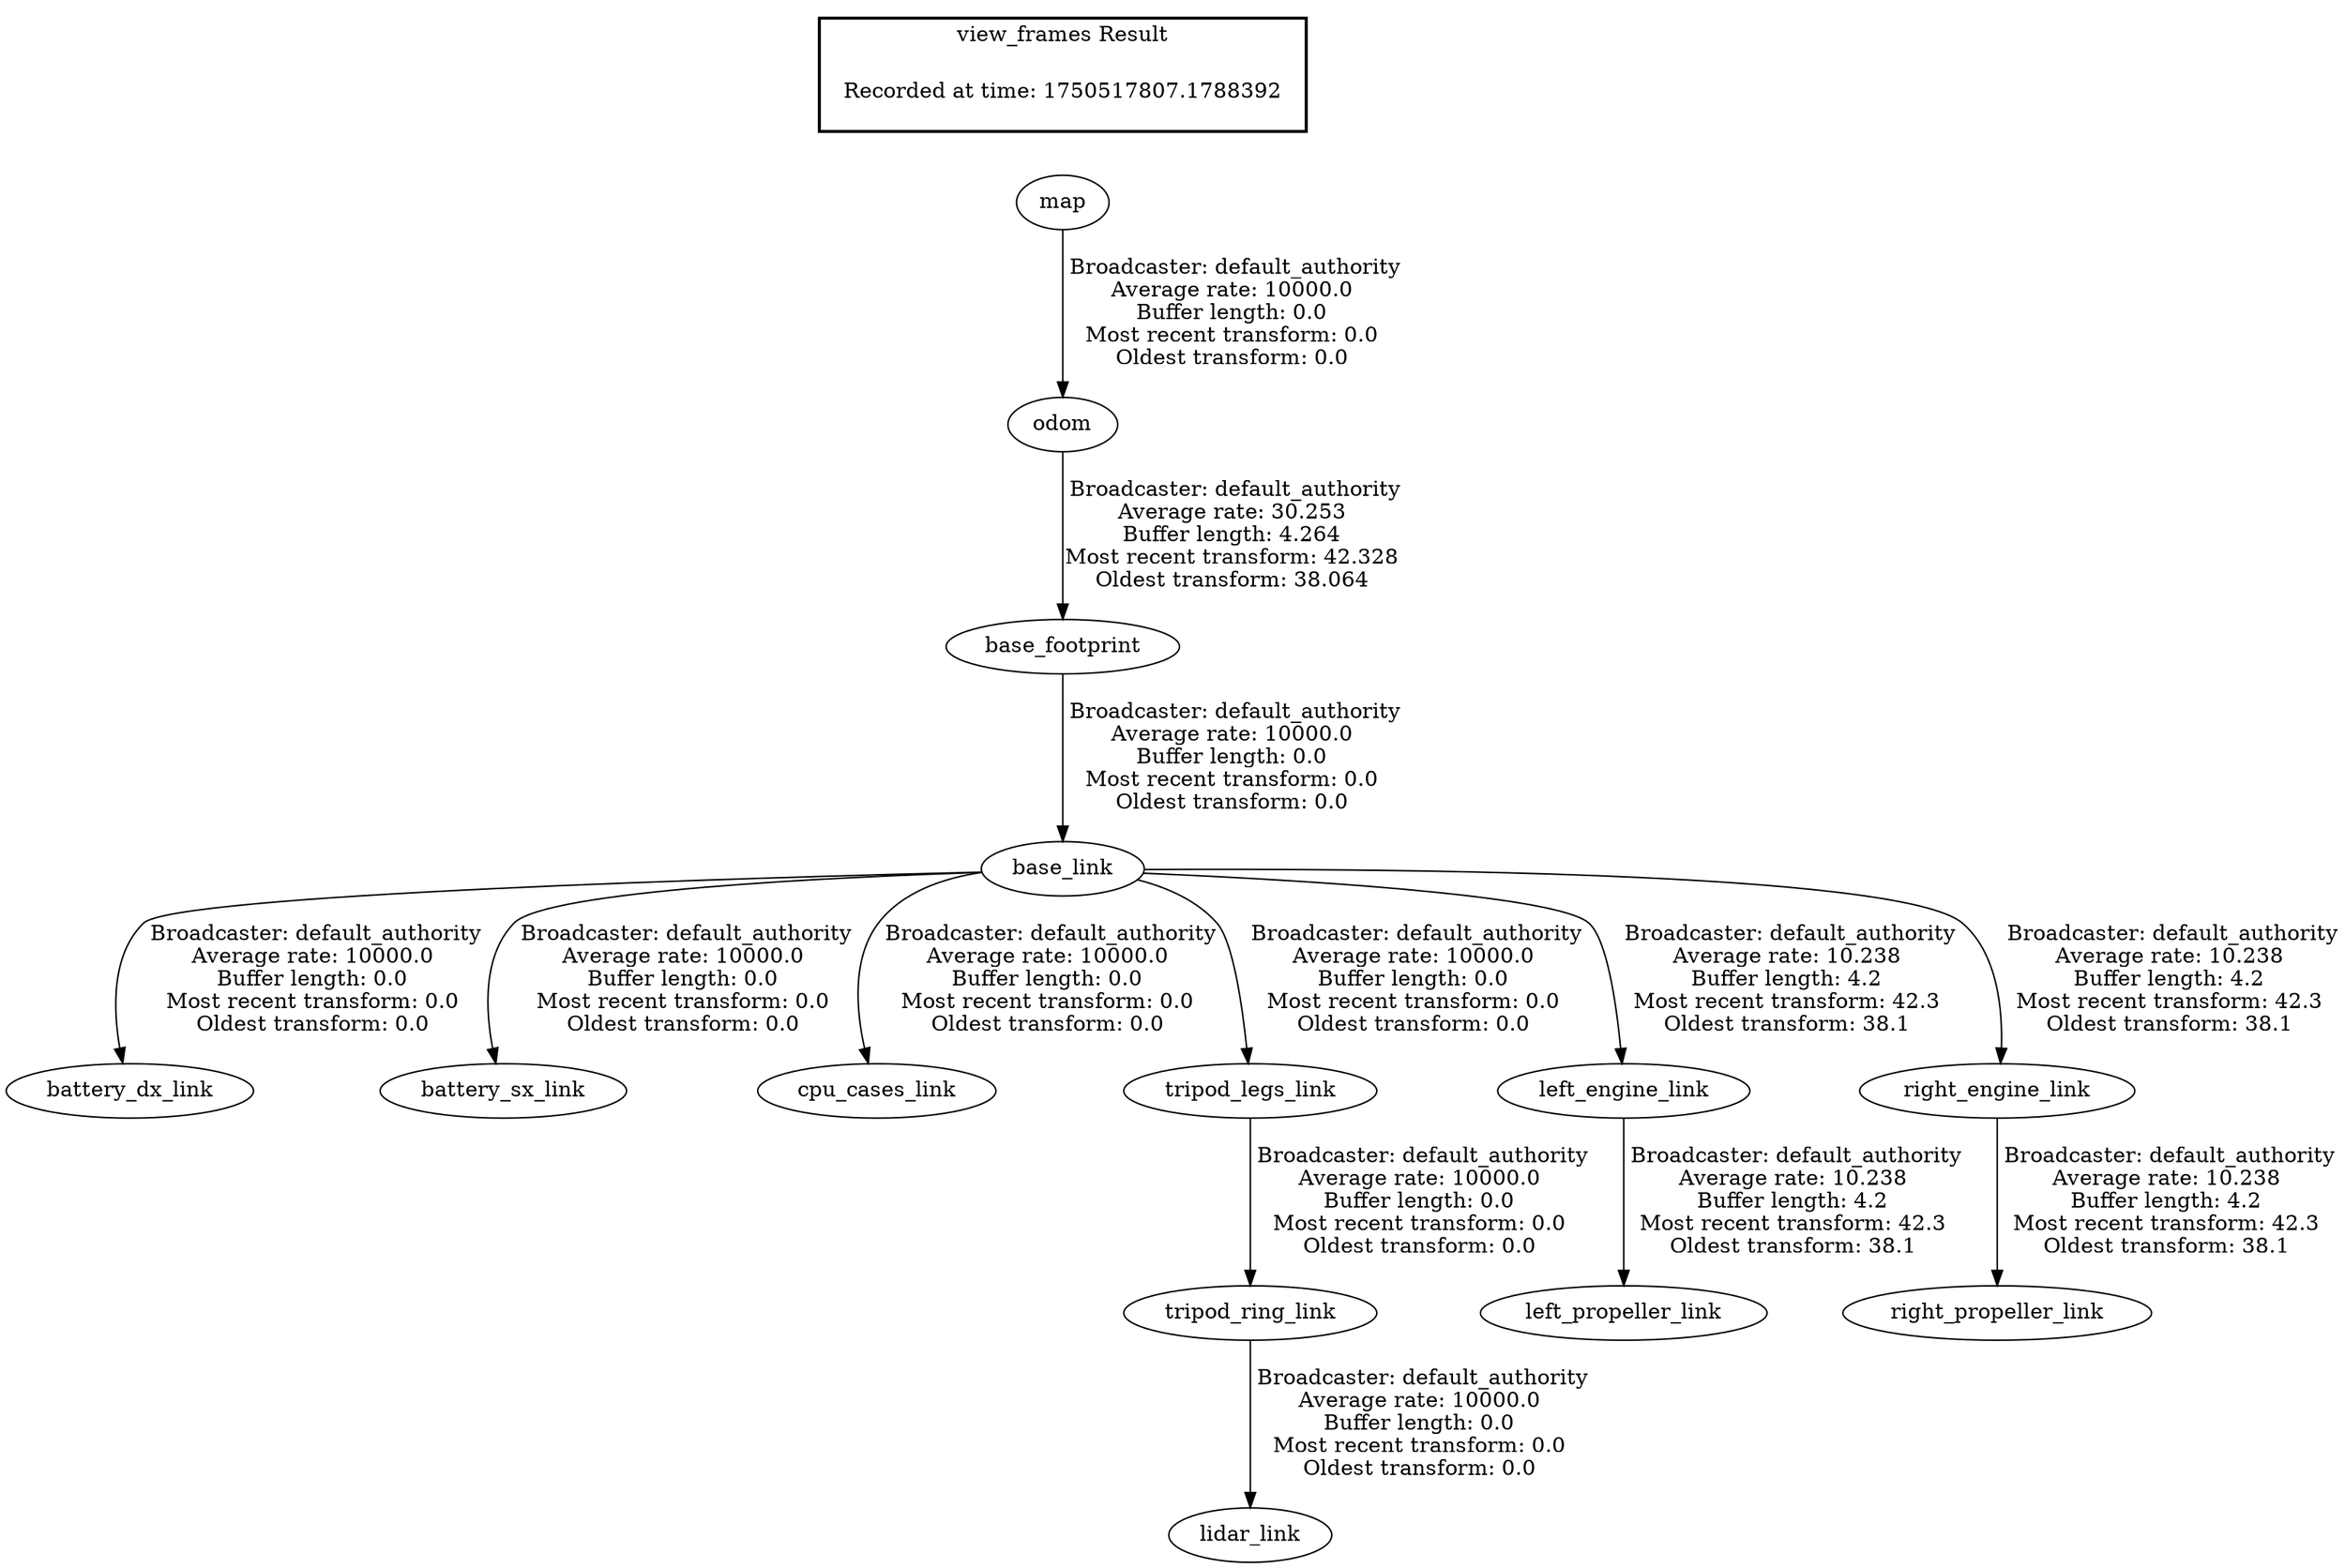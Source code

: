 digraph G {
"odom" -> "base_footprint"[label=" Broadcaster: default_authority\nAverage rate: 30.253\nBuffer length: 4.264\nMost recent transform: 42.328\nOldest transform: 38.064\n"];
"map" -> "odom"[label=" Broadcaster: default_authority\nAverage rate: 10000.0\nBuffer length: 0.0\nMost recent transform: 0.0\nOldest transform: 0.0\n"];
"base_footprint" -> "base_link"[label=" Broadcaster: default_authority\nAverage rate: 10000.0\nBuffer length: 0.0\nMost recent transform: 0.0\nOldest transform: 0.0\n"];
"base_link" -> "battery_dx_link"[label=" Broadcaster: default_authority\nAverage rate: 10000.0\nBuffer length: 0.0\nMost recent transform: 0.0\nOldest transform: 0.0\n"];
"base_link" -> "battery_sx_link"[label=" Broadcaster: default_authority\nAverage rate: 10000.0\nBuffer length: 0.0\nMost recent transform: 0.0\nOldest transform: 0.0\n"];
"base_link" -> "cpu_cases_link"[label=" Broadcaster: default_authority\nAverage rate: 10000.0\nBuffer length: 0.0\nMost recent transform: 0.0\nOldest transform: 0.0\n"];
"tripod_ring_link" -> "lidar_link"[label=" Broadcaster: default_authority\nAverage rate: 10000.0\nBuffer length: 0.0\nMost recent transform: 0.0\nOldest transform: 0.0\n"];
"tripod_legs_link" -> "tripod_ring_link"[label=" Broadcaster: default_authority\nAverage rate: 10000.0\nBuffer length: 0.0\nMost recent transform: 0.0\nOldest transform: 0.0\n"];
"base_link" -> "tripod_legs_link"[label=" Broadcaster: default_authority\nAverage rate: 10000.0\nBuffer length: 0.0\nMost recent transform: 0.0\nOldest transform: 0.0\n"];
"base_link" -> "left_engine_link"[label=" Broadcaster: default_authority\nAverage rate: 10.238\nBuffer length: 4.2\nMost recent transform: 42.3\nOldest transform: 38.1\n"];
"left_engine_link" -> "left_propeller_link"[label=" Broadcaster: default_authority\nAverage rate: 10.238\nBuffer length: 4.2\nMost recent transform: 42.3\nOldest transform: 38.1\n"];
"base_link" -> "right_engine_link"[label=" Broadcaster: default_authority\nAverage rate: 10.238\nBuffer length: 4.2\nMost recent transform: 42.3\nOldest transform: 38.1\n"];
"right_engine_link" -> "right_propeller_link"[label=" Broadcaster: default_authority\nAverage rate: 10.238\nBuffer length: 4.2\nMost recent transform: 42.3\nOldest transform: 38.1\n"];
edge [style=invis];
 subgraph cluster_legend { style=bold; color=black; label ="view_frames Result";
"Recorded at time: 1750517807.1788392"[ shape=plaintext ] ;
}->"map";
}